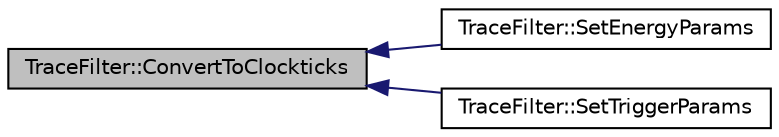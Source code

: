 digraph "TraceFilter::ConvertToClockticks"
{
  edge [fontname="Helvetica",fontsize="10",labelfontname="Helvetica",labelfontsize="10"];
  node [fontname="Helvetica",fontsize="10",shape=record];
  rankdir="LR";
  Node1 [label="TraceFilter::ConvertToClockticks",height=0.2,width=0.4,color="black", fillcolor="grey75", style="filled", fontcolor="black"];
  Node1 -> Node2 [dir="back",color="midnightblue",fontsize="10",style="solid",fontname="Helvetica"];
  Node2 [label="TraceFilter::SetEnergyParams",height=0.2,width=0.4,color="black", fillcolor="white", style="filled",URL="$d4/d8e/class_trace_filter.html#a06be7311be87fa7350a2013e132b239a"];
  Node1 -> Node3 [dir="back",color="midnightblue",fontsize="10",style="solid",fontname="Helvetica"];
  Node3 [label="TraceFilter::SetTriggerParams",height=0.2,width=0.4,color="black", fillcolor="white", style="filled",URL="$d4/d8e/class_trace_filter.html#aba8a5ec5a9c8cc45934f57c51ac53e48"];
}
